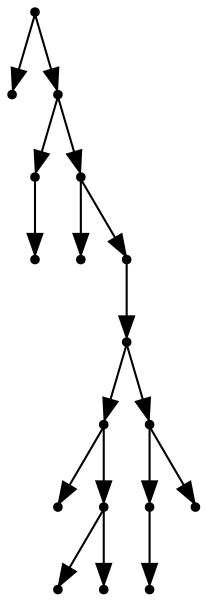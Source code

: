 digraph {
  17 [shape=point];
  0 [shape=point];
  16 [shape=point];
  2 [shape=point];
  1 [shape=point];
  15 [shape=point];
  3 [shape=point];
  14 [shape=point];
  13 [shape=point];
  8 [shape=point];
  4 [shape=point];
  7 [shape=point];
  5 [shape=point];
  6 [shape=point];
  12 [shape=point];
  10 [shape=point];
  9 [shape=point];
  11 [shape=point];
17 -> 0;
17 -> 16;
16 -> 2;
2 -> 1;
16 -> 15;
15 -> 3;
15 -> 14;
14 -> 13;
13 -> 8;
8 -> 4;
8 -> 7;
7 -> 5;
7 -> 6;
13 -> 12;
12 -> 10;
10 -> 9;
12 -> 11;
}
